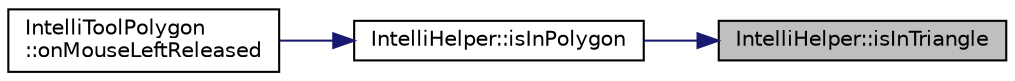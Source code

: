 digraph "IntelliHelper::isInTriangle"
{
 // LATEX_PDF_SIZE
  edge [fontname="Helvetica",fontsize="10",labelfontname="Helvetica",labelfontsize="10"];
  node [fontname="Helvetica",fontsize="10",shape=record];
  rankdir="RL";
  Node1 [label="IntelliHelper::isInTriangle",height=0.2,width=0.4,color="black", fillcolor="grey75", style="filled", fontcolor="black",tooltip="A function to check if a given point is in a triangle."];
  Node1 -> Node2 [dir="back",color="midnightblue",fontsize="10",style="solid",fontname="Helvetica"];
  Node2 [label="IntelliHelper::isInPolygon",height=0.2,width=0.4,color="black", fillcolor="white", style="filled",URL="$namespace_intelli_helper.html#a44d516b3e619e2a743e9c98dd75cf901",tooltip="A function to check if a point lies in a polygon by checking its spanning triangles."];
  Node2 -> Node3 [dir="back",color="midnightblue",fontsize="10",style="solid",fontname="Helvetica"];
  Node3 [label="IntelliToolPolygon\l::onMouseLeftReleased",height=0.2,width=0.4,color="black", fillcolor="white", style="filled",URL="$class_intelli_tool_polygon.html#a4e1473ff408ae2e11cf6a43f6f575f21",tooltip="A function managing the left click released of a mouse. Merging the fill to the active layer."];
}
